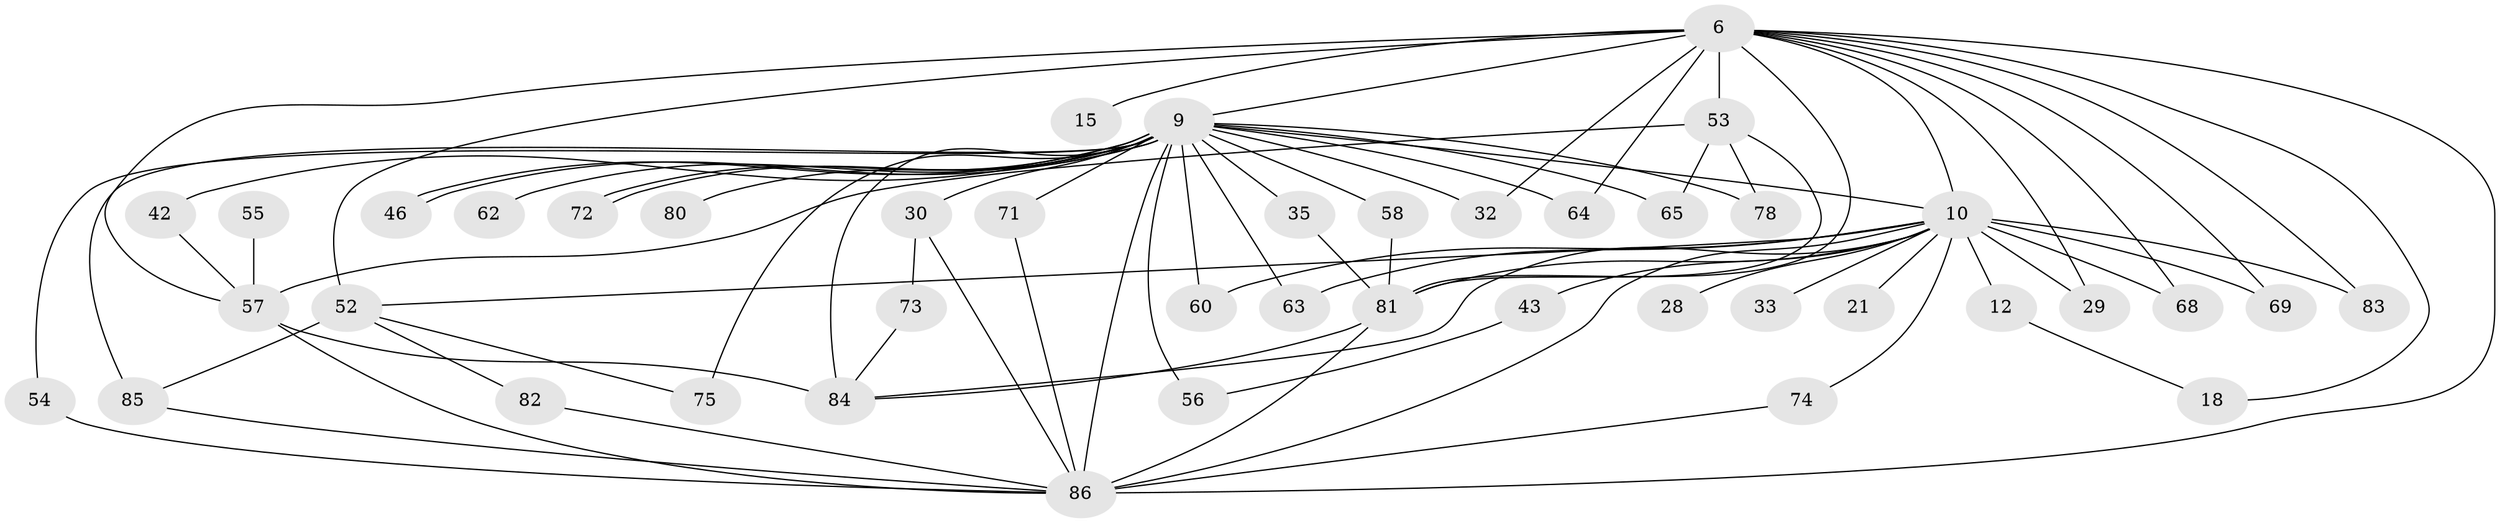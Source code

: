 // original degree distribution, {19: 0.023255813953488372, 16: 0.011627906976744186, 17: 0.03488372093023256, 23: 0.011627906976744186, 22: 0.011627906976744186, 18: 0.023255813953488372, 5: 0.046511627906976744, 3: 0.1511627906976744, 6: 0.03488372093023256, 2: 0.5581395348837209, 4: 0.08139534883720931, 7: 0.011627906976744186}
// Generated by graph-tools (version 1.1) at 2025/44/03/09/25 04:44:11]
// undirected, 43 vertices, 80 edges
graph export_dot {
graph [start="1"]
  node [color=gray90,style=filled];
  6 [super="+1"];
  9 [super="+4+7"];
  10 [super="+8+2"];
  12;
  15;
  18;
  21;
  28;
  29;
  30 [super="+24"];
  32;
  33;
  35;
  42;
  43;
  46;
  52 [super="+51+27"];
  53 [super="+45+11"];
  54 [super="+36"];
  55;
  56;
  57 [super="+48+37"];
  58;
  60;
  62;
  63;
  64 [super="+61"];
  65;
  68 [super="+59"];
  69;
  71 [super="+66"];
  72;
  73;
  74;
  75;
  78;
  80;
  81 [super="+40+49+16"];
  82;
  83 [super="+70+34"];
  84 [super="+39+76"];
  85 [super="+38+79+13+25"];
  86 [super="+5+50+77"];
  6 -- 9 [weight=8];
  6 -- 10 [weight=6];
  6 -- 15 [weight=2];
  6 -- 53 [weight=3];
  6 -- 69;
  6 -- 64 [weight=2];
  6 -- 18;
  6 -- 29;
  6 -- 32;
  6 -- 52 [weight=4];
  6 -- 86 [weight=4];
  6 -- 81;
  6 -- 57;
  6 -- 68;
  6 -- 83 [weight=3];
  9 -- 10 [weight=12];
  9 -- 46;
  9 -- 46;
  9 -- 72;
  9 -- 72;
  9 -- 75;
  9 -- 78;
  9 -- 65;
  9 -- 80 [weight=2];
  9 -- 58;
  9 -- 64;
  9 -- 71 [weight=2];
  9 -- 85 [weight=4];
  9 -- 86 [weight=5];
  9 -- 30 [weight=2];
  9 -- 32;
  9 -- 35;
  9 -- 42;
  9 -- 56;
  9 -- 60;
  9 -- 62 [weight=2];
  9 -- 63;
  9 -- 84 [weight=3];
  9 -- 54 [weight=2];
  10 -- 12 [weight=2];
  10 -- 21 [weight=2];
  10 -- 28 [weight=2];
  10 -- 29;
  10 -- 43 [weight=2];
  10 -- 63;
  10 -- 69;
  10 -- 74;
  10 -- 33 [weight=2];
  10 -- 60;
  10 -- 52;
  10 -- 86 [weight=6];
  10 -- 84;
  10 -- 81 [weight=3];
  10 -- 68;
  10 -- 83 [weight=2];
  12 -- 18;
  30 -- 73;
  30 -- 86;
  35 -- 81;
  42 -- 57;
  43 -- 56;
  52 -- 75;
  52 -- 82;
  52 -- 85;
  53 -- 65;
  53 -- 81;
  53 -- 78;
  53 -- 57;
  54 -- 86 [weight=2];
  55 -- 57 [weight=2];
  57 -- 84;
  57 -- 86 [weight=3];
  58 -- 81;
  71 -- 86;
  73 -- 84;
  74 -- 86;
  81 -- 84;
  81 -- 86;
  82 -- 86;
  85 -- 86 [weight=2];
}
